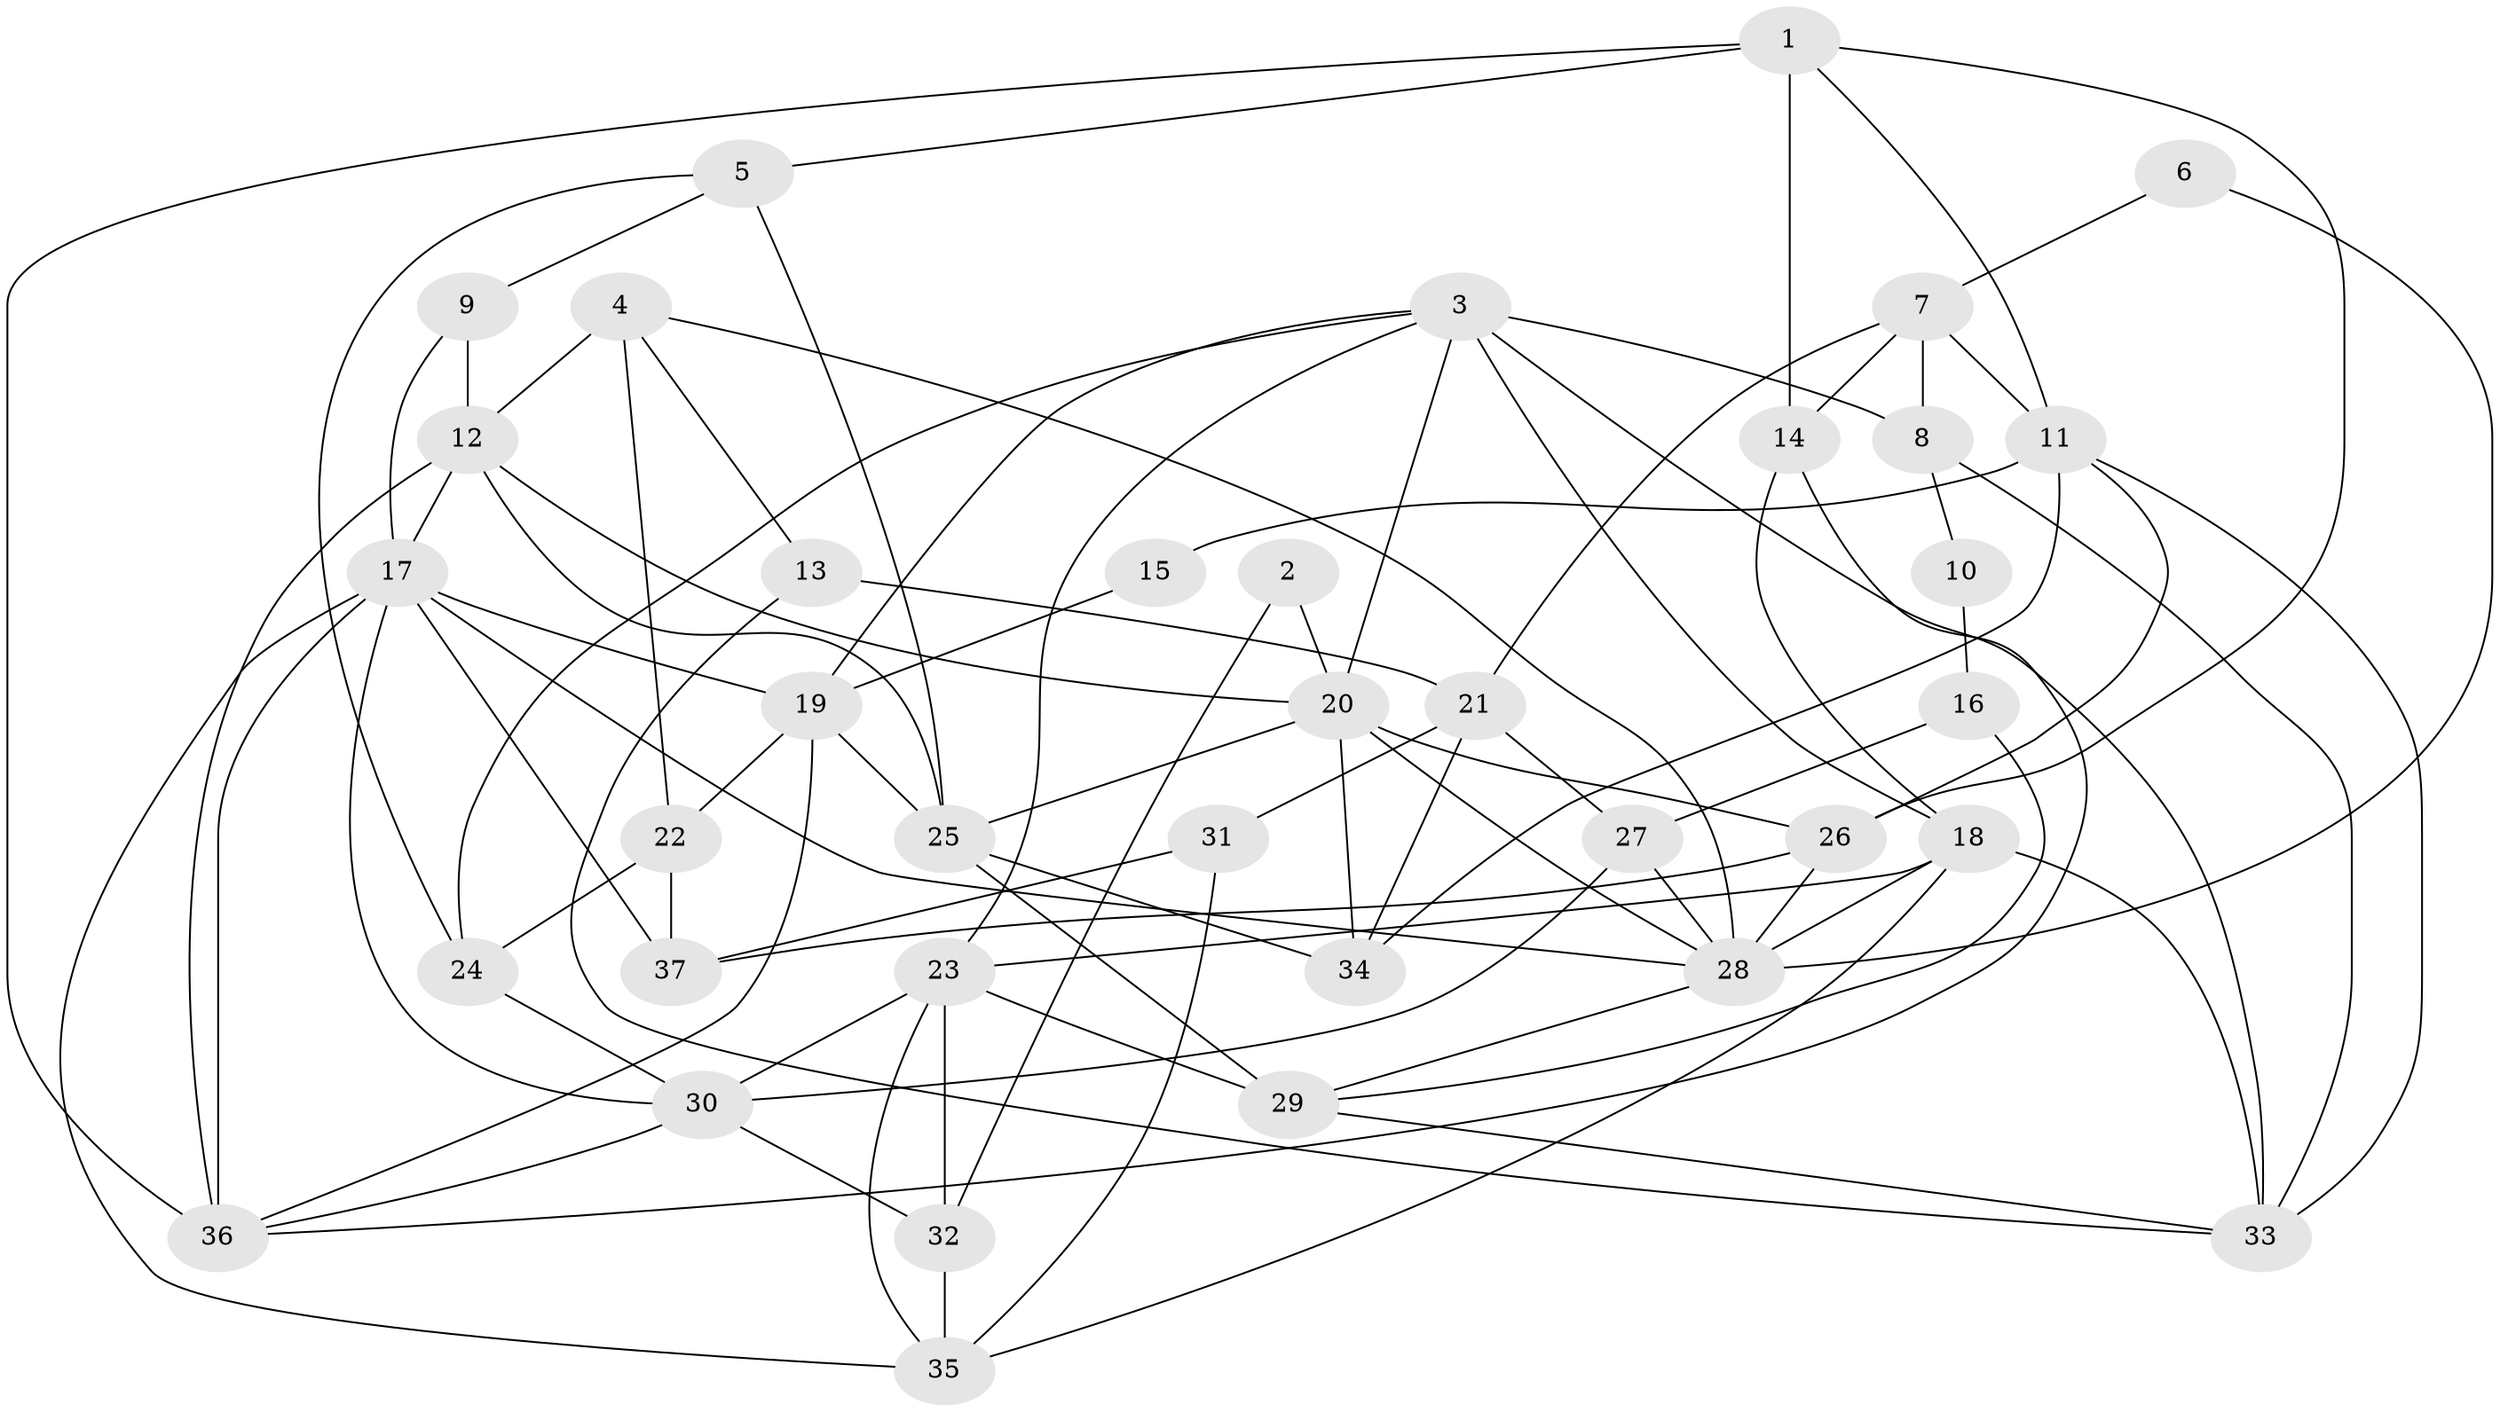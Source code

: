 // original degree distribution, {3: 0.2191780821917808, 4: 0.2465753424657534, 2: 0.1780821917808219, 6: 0.0958904109589041, 5: 0.2054794520547945, 7: 0.0410958904109589, 8: 0.0136986301369863}
// Generated by graph-tools (version 1.1) at 2025/02/03/09/25 03:02:12]
// undirected, 37 vertices, 87 edges
graph export_dot {
graph [start="1"]
  node [color=gray90,style=filled];
  1;
  2;
  3;
  4;
  5;
  6;
  7;
  8;
  9;
  10;
  11;
  12;
  13;
  14;
  15;
  16;
  17;
  18;
  19;
  20;
  21;
  22;
  23;
  24;
  25;
  26;
  27;
  28;
  29;
  30;
  31;
  32;
  33;
  34;
  35;
  36;
  37;
  1 -- 5 [weight=1.0];
  1 -- 11 [weight=2.0];
  1 -- 14 [weight=2.0];
  1 -- 26 [weight=1.0];
  1 -- 36 [weight=1.0];
  2 -- 20 [weight=1.0];
  2 -- 32 [weight=1.0];
  3 -- 8 [weight=1.0];
  3 -- 18 [weight=1.0];
  3 -- 19 [weight=1.0];
  3 -- 20 [weight=2.0];
  3 -- 23 [weight=1.0];
  3 -- 24 [weight=2.0];
  3 -- 33 [weight=1.0];
  4 -- 12 [weight=1.0];
  4 -- 13 [weight=1.0];
  4 -- 22 [weight=1.0];
  4 -- 28 [weight=1.0];
  5 -- 9 [weight=1.0];
  5 -- 24 [weight=1.0];
  5 -- 25 [weight=1.0];
  6 -- 7 [weight=1.0];
  6 -- 28 [weight=1.0];
  7 -- 8 [weight=2.0];
  7 -- 11 [weight=1.0];
  7 -- 14 [weight=1.0];
  7 -- 21 [weight=2.0];
  8 -- 10 [weight=1.0];
  8 -- 33 [weight=1.0];
  9 -- 12 [weight=1.0];
  9 -- 17 [weight=1.0];
  10 -- 16 [weight=1.0];
  11 -- 15 [weight=1.0];
  11 -- 26 [weight=1.0];
  11 -- 33 [weight=1.0];
  11 -- 34 [weight=1.0];
  12 -- 17 [weight=1.0];
  12 -- 20 [weight=1.0];
  12 -- 25 [weight=1.0];
  12 -- 36 [weight=1.0];
  13 -- 21 [weight=1.0];
  13 -- 33 [weight=1.0];
  14 -- 18 [weight=1.0];
  14 -- 36 [weight=1.0];
  15 -- 19 [weight=1.0];
  16 -- 27 [weight=1.0];
  16 -- 29 [weight=3.0];
  17 -- 19 [weight=2.0];
  17 -- 28 [weight=1.0];
  17 -- 30 [weight=1.0];
  17 -- 35 [weight=1.0];
  17 -- 36 [weight=2.0];
  17 -- 37 [weight=1.0];
  18 -- 23 [weight=1.0];
  18 -- 28 [weight=2.0];
  18 -- 33 [weight=1.0];
  18 -- 35 [weight=1.0];
  19 -- 22 [weight=1.0];
  19 -- 25 [weight=1.0];
  19 -- 36 [weight=1.0];
  20 -- 25 [weight=1.0];
  20 -- 26 [weight=1.0];
  20 -- 28 [weight=1.0];
  20 -- 34 [weight=1.0];
  21 -- 27 [weight=1.0];
  21 -- 31 [weight=1.0];
  21 -- 34 [weight=1.0];
  22 -- 24 [weight=2.0];
  22 -- 37 [weight=1.0];
  23 -- 29 [weight=3.0];
  23 -- 30 [weight=1.0];
  23 -- 32 [weight=3.0];
  23 -- 35 [weight=1.0];
  24 -- 30 [weight=2.0];
  25 -- 29 [weight=3.0];
  25 -- 34 [weight=1.0];
  26 -- 28 [weight=1.0];
  26 -- 37 [weight=1.0];
  27 -- 28 [weight=1.0];
  27 -- 30 [weight=1.0];
  28 -- 29 [weight=1.0];
  29 -- 33 [weight=1.0];
  30 -- 32 [weight=1.0];
  30 -- 36 [weight=1.0];
  31 -- 35 [weight=1.0];
  31 -- 37 [weight=1.0];
  32 -- 35 [weight=1.0];
}
